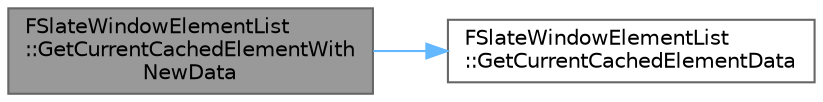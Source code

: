 digraph "FSlateWindowElementList::GetCurrentCachedElementWithNewData"
{
 // INTERACTIVE_SVG=YES
 // LATEX_PDF_SIZE
  bgcolor="transparent";
  edge [fontname=Helvetica,fontsize=10,labelfontname=Helvetica,labelfontsize=10];
  node [fontname=Helvetica,fontsize=10,shape=box,height=0.2,width=0.4];
  rankdir="LR";
  Node1 [id="Node000001",label="FSlateWindowElementList\l::GetCurrentCachedElementWith\lNewData",height=0.2,width=0.4,color="gray40", fillcolor="grey60", style="filled", fontcolor="black",tooltip=" "];
  Node1 -> Node2 [id="edge1_Node000001_Node000002",color="steelblue1",style="solid",tooltip=" "];
  Node2 [id="Node000002",label="FSlateWindowElementList\l::GetCurrentCachedElementData",height=0.2,width=0.4,color="grey40", fillcolor="white", style="filled",URL="$d0/d2e/classFSlateWindowElementList.html#a232f6f4fcaf03eefa14cfe9bdfa9fb86",tooltip=" "];
}
